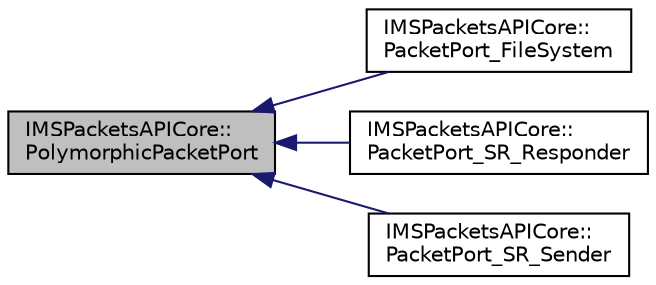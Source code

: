 digraph "IMSPacketsAPICore::PolymorphicPacketPort"
{
 // LATEX_PDF_SIZE
  edge [fontname="Helvetica",fontsize="10",labelfontname="Helvetica",labelfontsize="10"];
  node [fontname="Helvetica",fontsize="10",shape=record];
  rankdir="LR";
  Node1 [label="IMSPacketsAPICore::\lPolymorphicPacketPort",height=0.2,width=0.4,color="black", fillcolor="grey75", style="filled", fontcolor="black",tooltip="An Abstraction of the Distributed Node Link."];
  Node1 -> Node2 [dir="back",color="midnightblue",fontsize="10",style="solid",fontname="Helvetica"];
  Node2 [label="IMSPacketsAPICore::\lPacketPort_FileSystem",height=0.2,width=0.4,color="black", fillcolor="white", style="filled",URL="$class_i_m_s_packets_a_p_i_core_1_1_packet_port___file_system.html",tooltip=" "];
  Node1 -> Node3 [dir="back",color="midnightblue",fontsize="10",style="solid",fontname="Helvetica"];
  Node3 [label="IMSPacketsAPICore::\lPacketPort_SR_Responder",height=0.2,width=0.4,color="black", fillcolor="white", style="filled",URL="$class_i_m_s_packets_a_p_i_core_1_1_packet_port___s_r___responder.html",tooltip=" "];
  Node1 -> Node4 [dir="back",color="midnightblue",fontsize="10",style="solid",fontname="Helvetica"];
  Node4 [label="IMSPacketsAPICore::\lPacketPort_SR_Sender",height=0.2,width=0.4,color="black", fillcolor="white", style="filled",URL="$class_i_m_s_packets_a_p_i_core_1_1_packet_port___s_r___sender.html",tooltip=" "];
}
